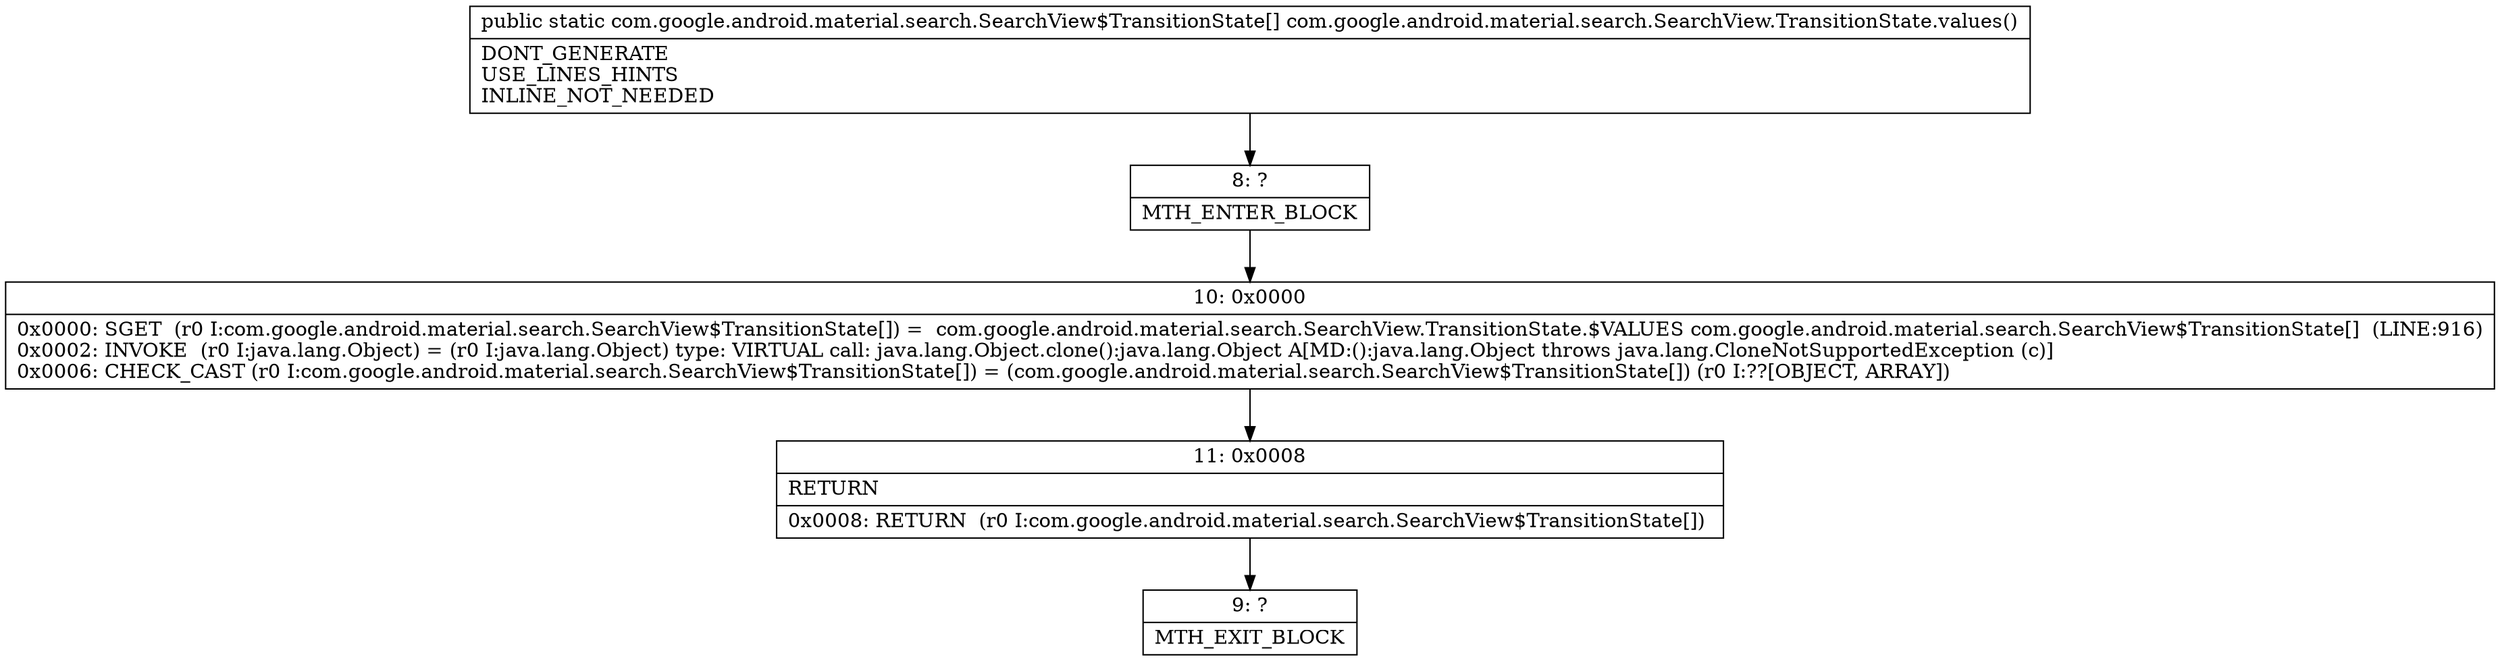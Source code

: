 digraph "CFG forcom.google.android.material.search.SearchView.TransitionState.values()[Lcom\/google\/android\/material\/search\/SearchView$TransitionState;" {
Node_8 [shape=record,label="{8\:\ ?|MTH_ENTER_BLOCK\l}"];
Node_10 [shape=record,label="{10\:\ 0x0000|0x0000: SGET  (r0 I:com.google.android.material.search.SearchView$TransitionState[]) =  com.google.android.material.search.SearchView.TransitionState.$VALUES com.google.android.material.search.SearchView$TransitionState[]  (LINE:916)\l0x0002: INVOKE  (r0 I:java.lang.Object) = (r0 I:java.lang.Object) type: VIRTUAL call: java.lang.Object.clone():java.lang.Object A[MD:():java.lang.Object throws java.lang.CloneNotSupportedException (c)]\l0x0006: CHECK_CAST (r0 I:com.google.android.material.search.SearchView$TransitionState[]) = (com.google.android.material.search.SearchView$TransitionState[]) (r0 I:??[OBJECT, ARRAY]) \l}"];
Node_11 [shape=record,label="{11\:\ 0x0008|RETURN\l|0x0008: RETURN  (r0 I:com.google.android.material.search.SearchView$TransitionState[]) \l}"];
Node_9 [shape=record,label="{9\:\ ?|MTH_EXIT_BLOCK\l}"];
MethodNode[shape=record,label="{public static com.google.android.material.search.SearchView$TransitionState[] com.google.android.material.search.SearchView.TransitionState.values()  | DONT_GENERATE\lUSE_LINES_HINTS\lINLINE_NOT_NEEDED\l}"];
MethodNode -> Node_8;Node_8 -> Node_10;
Node_10 -> Node_11;
Node_11 -> Node_9;
}

